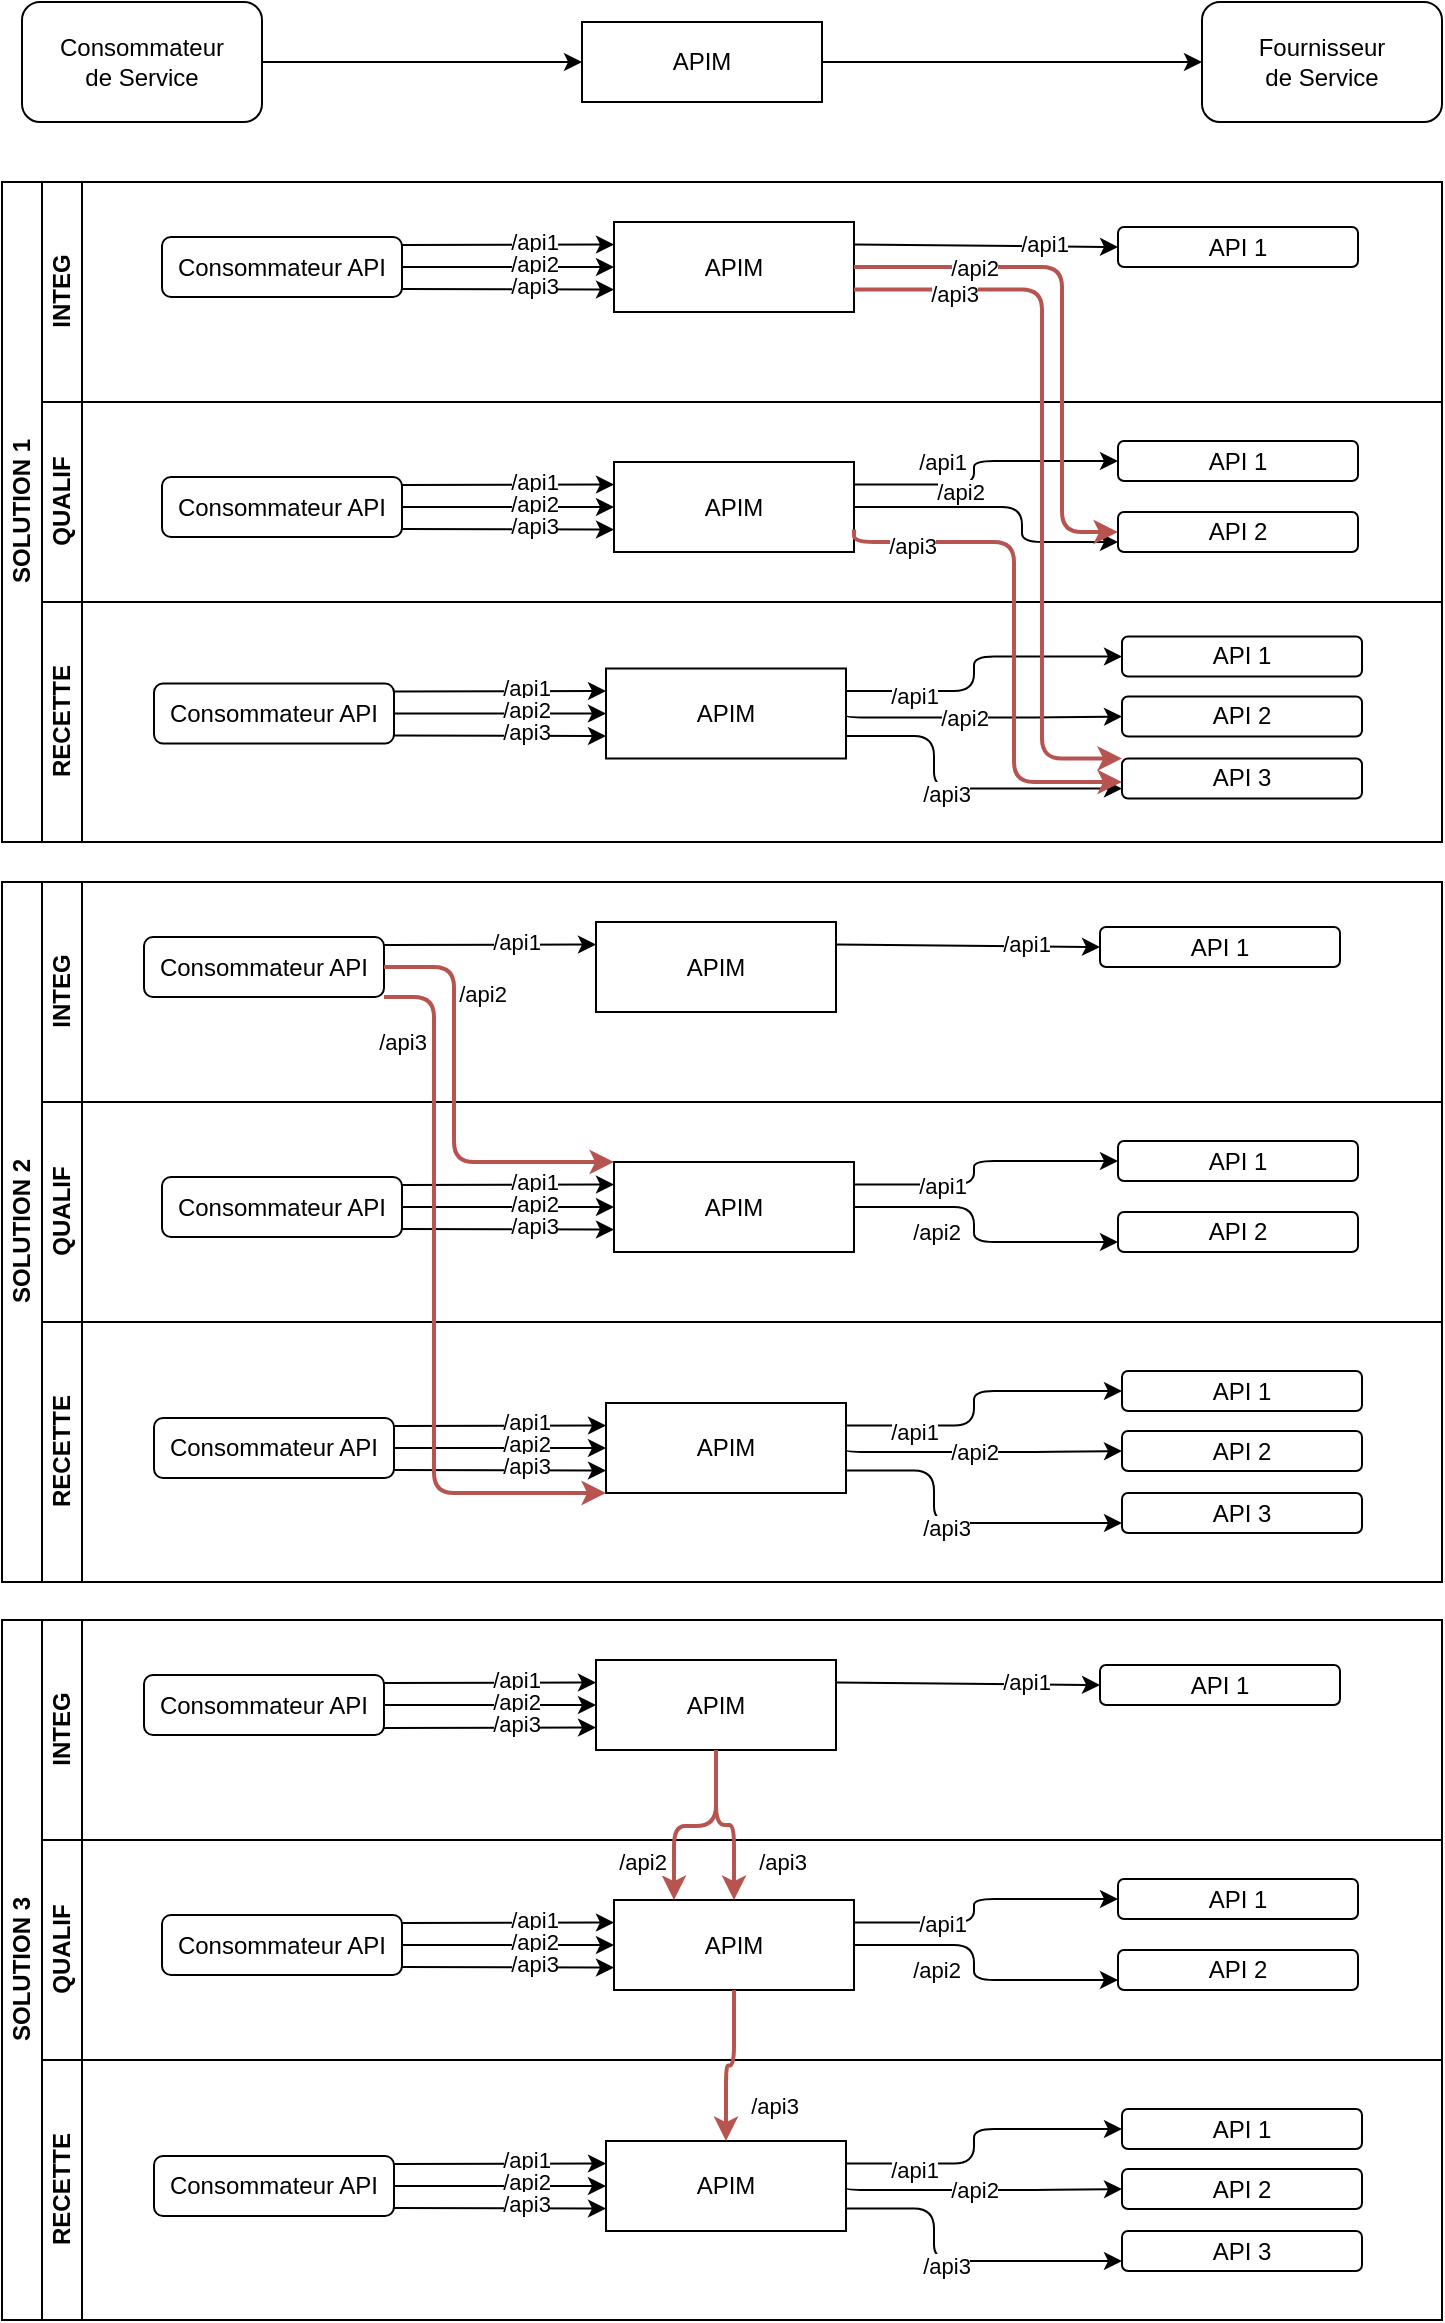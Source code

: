 <mxfile version="14.2.6" type="github">
  <diagram id="DB7DYyGe6dCBV-LKf9_g" name="Page-1">
    <mxGraphModel dx="1037" dy="534" grid="1" gridSize="10" guides="1" tooltips="1" connect="1" arrows="1" fold="1" page="1" pageScale="1" pageWidth="827" pageHeight="1169" math="0" shadow="0">
      <root>
        <mxCell id="0" />
        <mxCell id="1" parent="0" />
        <mxCell id="jmI8DxnPNjH-1lzKORgC-1" value="&lt;div&gt;Consommateur&lt;/div&gt;&lt;div&gt;de Service&lt;br&gt;&lt;/div&gt;" style="rounded=1;whiteSpace=wrap;html=1;" parent="1" vertex="1">
          <mxGeometry x="40" y="10" width="120" height="60" as="geometry" />
        </mxCell>
        <mxCell id="jmI8DxnPNjH-1lzKORgC-2" value="APIM" style="rounded=0;whiteSpace=wrap;html=1;" parent="1" vertex="1">
          <mxGeometry x="320" y="20" width="120" height="40" as="geometry" />
        </mxCell>
        <mxCell id="jmI8DxnPNjH-1lzKORgC-3" value="&lt;div&gt;Fournisseur&lt;/div&gt;&lt;div&gt;de Service&lt;br&gt;&lt;/div&gt;" style="rounded=1;whiteSpace=wrap;html=1;" parent="1" vertex="1">
          <mxGeometry x="630" y="10" width="120" height="60" as="geometry" />
        </mxCell>
        <mxCell id="jmI8DxnPNjH-1lzKORgC-4" value="" style="endArrow=classic;html=1;exitX=1;exitY=0.5;exitDx=0;exitDy=0;entryX=0;entryY=0.5;entryDx=0;entryDy=0;" parent="1" source="jmI8DxnPNjH-1lzKORgC-1" target="jmI8DxnPNjH-1lzKORgC-2" edge="1">
          <mxGeometry width="50" height="50" relative="1" as="geometry">
            <mxPoint x="200" y="90" as="sourcePoint" />
            <mxPoint x="250" y="40" as="targetPoint" />
          </mxGeometry>
        </mxCell>
        <mxCell id="jmI8DxnPNjH-1lzKORgC-5" value="" style="endArrow=classic;html=1;exitX=1;exitY=0.5;exitDx=0;exitDy=0;entryX=0;entryY=0.5;entryDx=0;entryDy=0;" parent="1" source="jmI8DxnPNjH-1lzKORgC-2" target="jmI8DxnPNjH-1lzKORgC-3" edge="1">
          <mxGeometry width="50" height="50" relative="1" as="geometry">
            <mxPoint x="450" y="90" as="sourcePoint" />
            <mxPoint x="610" y="90" as="targetPoint" />
          </mxGeometry>
        </mxCell>
        <mxCell id="Vw3KiEQnQfza69MFVmrH-13" value="" style="shape=image;html=1;verticalAlign=top;verticalLabelPosition=bottom;labelBackgroundColor=#ffffff;imageAspect=0;aspect=fixed;image=https://cdn3.iconfinder.com/data/icons/file-set-volume-1/512/Artboard_9-128.png" parent="1" vertex="1">
          <mxGeometry x="210" y="40" width="48" height="48" as="geometry" />
        </mxCell>
        <mxCell id="Vw3KiEQnQfza69MFVmrH-14" value="" style="shape=image;html=1;verticalAlign=top;verticalLabelPosition=bottom;labelBackgroundColor=#ffffff;imageAspect=0;aspect=fixed;image=https://cdn3.iconfinder.com/data/icons/file-set-volume-1/512/Artboard_9-128.png" parent="1" vertex="1">
          <mxGeometry x="520" y="40" width="48" height="48" as="geometry" />
        </mxCell>
        <mxCell id="fmMvQ1CZ4i4TI4SBkcEm-5" value="SOLUTION 1" style="swimlane;html=1;childLayout=stackLayout;resizeParent=1;resizeParentMax=0;horizontal=0;startSize=20;horizontalStack=0;" parent="1" vertex="1">
          <mxGeometry x="30" y="100" width="720" height="330" as="geometry" />
        </mxCell>
        <mxCell id="fmMvQ1CZ4i4TI4SBkcEm-6" value="INTEG" style="swimlane;html=1;startSize=20;horizontal=0;" parent="fmMvQ1CZ4i4TI4SBkcEm-5" vertex="1">
          <mxGeometry x="20" width="700" height="110" as="geometry" />
        </mxCell>
        <mxCell id="fmMvQ1CZ4i4TI4SBkcEm-7" value="&lt;div&gt;Consommateur API&lt;br&gt;&lt;/div&gt;" style="rounded=1;whiteSpace=wrap;html=1;" parent="fmMvQ1CZ4i4TI4SBkcEm-6" vertex="1">
          <mxGeometry x="60" y="27.5" width="120" height="30" as="geometry" />
        </mxCell>
        <mxCell id="fmMvQ1CZ4i4TI4SBkcEm-8" value="APIM" style="rounded=0;whiteSpace=wrap;html=1;" parent="fmMvQ1CZ4i4TI4SBkcEm-6" vertex="1">
          <mxGeometry x="286" y="20" width="120" height="45" as="geometry" />
        </mxCell>
        <mxCell id="fmMvQ1CZ4i4TI4SBkcEm-9" value="API 1" style="rounded=1;whiteSpace=wrap;html=1;" parent="fmMvQ1CZ4i4TI4SBkcEm-6" vertex="1">
          <mxGeometry x="538" y="22.5" width="120" height="20" as="geometry" />
        </mxCell>
        <mxCell id="fmMvQ1CZ4i4TI4SBkcEm-10" value="" style="endArrow=classic;html=1;entryX=0;entryY=0.25;entryDx=0;entryDy=0;" parent="fmMvQ1CZ4i4TI4SBkcEm-6" target="fmMvQ1CZ4i4TI4SBkcEm-8" edge="1">
          <mxGeometry width="50" height="50" relative="1" as="geometry">
            <mxPoint x="180" y="31.5" as="sourcePoint" />
            <mxPoint x="220" y="52.5" as="targetPoint" />
          </mxGeometry>
        </mxCell>
        <mxCell id="xK6oUCsUX61FPenwn8ox-5" value="/api1" style="edgeLabel;html=1;align=center;verticalAlign=middle;resizable=0;points=[];" parent="fmMvQ1CZ4i4TI4SBkcEm-10" vertex="1" connectable="0">
          <mxGeometry x="0.236" y="2" relative="1" as="geometry">
            <mxPoint as="offset" />
          </mxGeometry>
        </mxCell>
        <mxCell id="fmMvQ1CZ4i4TI4SBkcEm-11" value="" style="endArrow=classic;html=1;entryX=0;entryY=0.5;entryDx=0;entryDy=0;exitX=1;exitY=0.25;exitDx=0;exitDy=0;" parent="fmMvQ1CZ4i4TI4SBkcEm-6" source="fmMvQ1CZ4i4TI4SBkcEm-8" target="fmMvQ1CZ4i4TI4SBkcEm-9" edge="1">
          <mxGeometry width="50" height="50" relative="1" as="geometry">
            <mxPoint x="410" y="42.5" as="sourcePoint" />
            <mxPoint x="580" y="102.5" as="targetPoint" />
          </mxGeometry>
        </mxCell>
        <mxCell id="xK6oUCsUX61FPenwn8ox-6" value="/api1" style="edgeLabel;html=1;align=center;verticalAlign=middle;resizable=0;points=[];" parent="fmMvQ1CZ4i4TI4SBkcEm-11" vertex="1" connectable="0">
          <mxGeometry x="0.438" y="1" relative="1" as="geometry">
            <mxPoint as="offset" />
          </mxGeometry>
        </mxCell>
        <mxCell id="xK6oUCsUX61FPenwn8ox-8" value="" style="endArrow=classic;html=1;entryX=0;entryY=0.5;entryDx=0;entryDy=0;exitX=1;exitY=0.5;exitDx=0;exitDy=0;" parent="fmMvQ1CZ4i4TI4SBkcEm-6" source="fmMvQ1CZ4i4TI4SBkcEm-7" target="fmMvQ1CZ4i4TI4SBkcEm-8" edge="1">
          <mxGeometry width="50" height="50" relative="1" as="geometry">
            <mxPoint x="180" y="37.5" as="sourcePoint" />
            <mxPoint x="290" y="37.5" as="targetPoint" />
          </mxGeometry>
        </mxCell>
        <mxCell id="xK6oUCsUX61FPenwn8ox-9" value="/api2" style="edgeLabel;html=1;align=center;verticalAlign=middle;resizable=0;points=[];" parent="xK6oUCsUX61FPenwn8ox-8" vertex="1" connectable="0">
          <mxGeometry x="0.236" y="2" relative="1" as="geometry">
            <mxPoint as="offset" />
          </mxGeometry>
        </mxCell>
        <mxCell id="xK6oUCsUX61FPenwn8ox-10" value="" style="endArrow=classic;html=1;entryX=0;entryY=0.75;entryDx=0;entryDy=0;" parent="fmMvQ1CZ4i4TI4SBkcEm-6" target="fmMvQ1CZ4i4TI4SBkcEm-8" edge="1">
          <mxGeometry width="50" height="50" relative="1" as="geometry">
            <mxPoint x="180" y="53.5" as="sourcePoint" />
            <mxPoint x="286" y="72.5" as="targetPoint" />
          </mxGeometry>
        </mxCell>
        <mxCell id="xK6oUCsUX61FPenwn8ox-11" value="/api3" style="edgeLabel;html=1;align=center;verticalAlign=middle;resizable=0;points=[];" parent="xK6oUCsUX61FPenwn8ox-10" vertex="1" connectable="0">
          <mxGeometry x="0.236" y="2" relative="1" as="geometry">
            <mxPoint as="offset" />
          </mxGeometry>
        </mxCell>
        <mxCell id="fmMvQ1CZ4i4TI4SBkcEm-13" value="QUALIF" style="swimlane;html=1;startSize=20;horizontal=0;" parent="fmMvQ1CZ4i4TI4SBkcEm-5" vertex="1">
          <mxGeometry x="20" y="110" width="700" height="100" as="geometry" />
        </mxCell>
        <mxCell id="fmMvQ1CZ4i4TI4SBkcEm-15" value="API 1" style="rounded=1;whiteSpace=wrap;html=1;" parent="fmMvQ1CZ4i4TI4SBkcEm-13" vertex="1">
          <mxGeometry x="538" y="19.5" width="120" height="20" as="geometry" />
        </mxCell>
        <mxCell id="fmMvQ1CZ4i4TI4SBkcEm-16" value="" style="endArrow=classic;html=1;exitX=1;exitY=0.25;exitDx=0;exitDy=0;entryX=0;entryY=0.5;entryDx=0;entryDy=0;rounded=1;edgeStyle=orthogonalEdgeStyle;" parent="fmMvQ1CZ4i4TI4SBkcEm-13" source="xK6oUCsUX61FPenwn8ox-14" target="fmMvQ1CZ4i4TI4SBkcEm-15" edge="1">
          <mxGeometry width="50" height="50" relative="1" as="geometry">
            <mxPoint x="410" y="40" as="sourcePoint" />
            <mxPoint x="540" y="-280" as="targetPoint" />
            <Array as="points">
              <mxPoint x="466" y="41" />
              <mxPoint x="466" y="30" />
            </Array>
          </mxGeometry>
        </mxCell>
        <mxCell id="xK6oUCsUX61FPenwn8ox-29" value="/api1" style="edgeLabel;html=1;align=center;verticalAlign=middle;resizable=0;points=[];" parent="fmMvQ1CZ4i4TI4SBkcEm-16" vertex="1" connectable="0">
          <mxGeometry x="-0.388" relative="1" as="geometry">
            <mxPoint y="-11.78" as="offset" />
          </mxGeometry>
        </mxCell>
        <mxCell id="fmMvQ1CZ4i4TI4SBkcEm-17" value="API 2" style="rounded=1;whiteSpace=wrap;html=1;" parent="fmMvQ1CZ4i4TI4SBkcEm-13" vertex="1">
          <mxGeometry x="538" y="55" width="120" height="20" as="geometry" />
        </mxCell>
        <mxCell id="xK6oUCsUX61FPenwn8ox-2" value="" style="endArrow=classic;html=1;exitX=1;exitY=0.5;exitDx=0;exitDy=0;entryX=0;entryY=0.75;entryDx=0;entryDy=0;rounded=1;edgeStyle=orthogonalEdgeStyle;" parent="fmMvQ1CZ4i4TI4SBkcEm-13" source="xK6oUCsUX61FPenwn8ox-14" target="fmMvQ1CZ4i4TI4SBkcEm-17" edge="1">
          <mxGeometry width="50" height="50" relative="1" as="geometry">
            <mxPoint x="410" y="50" as="sourcePoint" />
            <mxPoint x="538" y="29.5" as="targetPoint" />
            <Array as="points">
              <mxPoint x="490" y="53" />
              <mxPoint x="490" y="70" />
            </Array>
          </mxGeometry>
        </mxCell>
        <mxCell id="xK6oUCsUX61FPenwn8ox-30" value="/api2" style="edgeLabel;html=1;align=center;verticalAlign=middle;resizable=0;points=[];" parent="xK6oUCsUX61FPenwn8ox-2" vertex="1" connectable="0">
          <mxGeometry x="0.331" y="-3" relative="1" as="geometry">
            <mxPoint x="-28.57" y="-23" as="offset" />
          </mxGeometry>
        </mxCell>
        <mxCell id="xK6oUCsUX61FPenwn8ox-13" value="&lt;div&gt;Consommateur API&lt;br&gt;&lt;/div&gt;" style="rounded=1;whiteSpace=wrap;html=1;" parent="fmMvQ1CZ4i4TI4SBkcEm-13" vertex="1">
          <mxGeometry x="60" y="37.5" width="120" height="30" as="geometry" />
        </mxCell>
        <mxCell id="xK6oUCsUX61FPenwn8ox-14" value="APIM" style="rounded=0;whiteSpace=wrap;html=1;" parent="fmMvQ1CZ4i4TI4SBkcEm-13" vertex="1">
          <mxGeometry x="286" y="30" width="120" height="45" as="geometry" />
        </mxCell>
        <mxCell id="xK6oUCsUX61FPenwn8ox-15" value="" style="endArrow=classic;html=1;entryX=0;entryY=0.25;entryDx=0;entryDy=0;" parent="fmMvQ1CZ4i4TI4SBkcEm-13" target="xK6oUCsUX61FPenwn8ox-14" edge="1">
          <mxGeometry width="50" height="50" relative="1" as="geometry">
            <mxPoint x="180" y="41.5" as="sourcePoint" />
            <mxPoint x="176" y="-157.5" as="targetPoint" />
          </mxGeometry>
        </mxCell>
        <mxCell id="xK6oUCsUX61FPenwn8ox-16" value="/api1" style="edgeLabel;html=1;align=center;verticalAlign=middle;resizable=0;points=[];" parent="xK6oUCsUX61FPenwn8ox-15" vertex="1" connectable="0">
          <mxGeometry x="0.236" y="2" relative="1" as="geometry">
            <mxPoint as="offset" />
          </mxGeometry>
        </mxCell>
        <mxCell id="xK6oUCsUX61FPenwn8ox-17" value="" style="endArrow=classic;html=1;entryX=0;entryY=0.5;entryDx=0;entryDy=0;exitX=1;exitY=0.5;exitDx=0;exitDy=0;" parent="fmMvQ1CZ4i4TI4SBkcEm-13" source="xK6oUCsUX61FPenwn8ox-13" target="xK6oUCsUX61FPenwn8ox-14" edge="1">
          <mxGeometry width="50" height="50" relative="1" as="geometry">
            <mxPoint x="136" y="-172.5" as="sourcePoint" />
            <mxPoint x="246" y="-172.5" as="targetPoint" />
          </mxGeometry>
        </mxCell>
        <mxCell id="xK6oUCsUX61FPenwn8ox-18" value="/api2" style="edgeLabel;html=1;align=center;verticalAlign=middle;resizable=0;points=[];" parent="xK6oUCsUX61FPenwn8ox-17" vertex="1" connectable="0">
          <mxGeometry x="0.236" y="2" relative="1" as="geometry">
            <mxPoint as="offset" />
          </mxGeometry>
        </mxCell>
        <mxCell id="xK6oUCsUX61FPenwn8ox-19" value="" style="endArrow=classic;html=1;entryX=0;entryY=0.75;entryDx=0;entryDy=0;" parent="fmMvQ1CZ4i4TI4SBkcEm-13" target="xK6oUCsUX61FPenwn8ox-14" edge="1">
          <mxGeometry width="50" height="50" relative="1" as="geometry">
            <mxPoint x="180" y="63.5" as="sourcePoint" />
            <mxPoint x="242" y="-137.5" as="targetPoint" />
          </mxGeometry>
        </mxCell>
        <mxCell id="xK6oUCsUX61FPenwn8ox-20" value="/api3" style="edgeLabel;html=1;align=center;verticalAlign=middle;resizable=0;points=[];" parent="xK6oUCsUX61FPenwn8ox-19" vertex="1" connectable="0">
          <mxGeometry x="0.236" y="2" relative="1" as="geometry">
            <mxPoint as="offset" />
          </mxGeometry>
        </mxCell>
        <mxCell id="fmMvQ1CZ4i4TI4SBkcEm-21" value="RECETTE" style="swimlane;html=1;startSize=20;horizontal=0;" parent="fmMvQ1CZ4i4TI4SBkcEm-5" vertex="1">
          <mxGeometry x="20" y="210" width="700" height="120" as="geometry" />
        </mxCell>
        <mxCell id="fmMvQ1CZ4i4TI4SBkcEm-22" value="API 1" style="rounded=1;whiteSpace=wrap;html=1;" parent="fmMvQ1CZ4i4TI4SBkcEm-21" vertex="1">
          <mxGeometry x="540" y="17.25" width="120" height="20" as="geometry" />
        </mxCell>
        <mxCell id="fmMvQ1CZ4i4TI4SBkcEm-23" value="API 2" style="rounded=1;whiteSpace=wrap;html=1;" parent="fmMvQ1CZ4i4TI4SBkcEm-21" vertex="1">
          <mxGeometry x="540" y="47.25" width="120" height="20" as="geometry" />
        </mxCell>
        <mxCell id="fmMvQ1CZ4i4TI4SBkcEm-24" value="API 3" style="rounded=1;whiteSpace=wrap;html=1;" parent="fmMvQ1CZ4i4TI4SBkcEm-21" vertex="1">
          <mxGeometry x="540" y="78.25" width="120" height="20" as="geometry" />
        </mxCell>
        <mxCell id="fmMvQ1CZ4i4TI4SBkcEm-27" value="" style="endArrow=classic;html=1;exitX=1;exitY=0.25;exitDx=0;exitDy=0;entryX=0;entryY=0.5;entryDx=0;entryDy=0;rounded=1;edgeStyle=orthogonalEdgeStyle;" parent="fmMvQ1CZ4i4TI4SBkcEm-21" source="xK6oUCsUX61FPenwn8ox-22" target="fmMvQ1CZ4i4TI4SBkcEm-22" edge="1">
          <mxGeometry width="50" height="50" relative="1" as="geometry">
            <mxPoint x="410" y="62.75" as="sourcePoint" />
            <mxPoint x="548" y="108.75" as="targetPoint" />
            <Array as="points">
              <mxPoint x="466" y="44.75" />
              <mxPoint x="466" y="27.75" />
            </Array>
          </mxGeometry>
        </mxCell>
        <mxCell id="xK6oUCsUX61FPenwn8ox-31" value="/api1" style="edgeLabel;html=1;align=center;verticalAlign=middle;resizable=0;points=[];" parent="fmMvQ1CZ4i4TI4SBkcEm-27" vertex="1" connectable="0">
          <mxGeometry x="-0.202" relative="1" as="geometry">
            <mxPoint x="-28" y="2.7" as="offset" />
          </mxGeometry>
        </mxCell>
        <mxCell id="fmMvQ1CZ4i4TI4SBkcEm-31" value="" style="endArrow=classic;html=1;exitX=1;exitY=0.5;exitDx=0;exitDy=0;entryX=0;entryY=0.5;entryDx=0;entryDy=0;rounded=1;edgeStyle=orthogonalEdgeStyle;" parent="fmMvQ1CZ4i4TI4SBkcEm-21" source="xK6oUCsUX61FPenwn8ox-22" target="fmMvQ1CZ4i4TI4SBkcEm-23" edge="1">
          <mxGeometry width="50" height="50" relative="1" as="geometry">
            <mxPoint x="410" y="68.25" as="sourcePoint" />
            <mxPoint x="540" y="27.25" as="targetPoint" />
            <Array as="points">
              <mxPoint x="402" y="57.75" />
              <mxPoint x="496" y="57.75" />
            </Array>
          </mxGeometry>
        </mxCell>
        <mxCell id="xK6oUCsUX61FPenwn8ox-32" value="/api2" style="edgeLabel;html=1;align=center;verticalAlign=middle;resizable=0;points=[];" parent="fmMvQ1CZ4i4TI4SBkcEm-31" vertex="1" connectable="0">
          <mxGeometry x="0.5" relative="1" as="geometry">
            <mxPoint x="-44.32" y="-0.38" as="offset" />
          </mxGeometry>
        </mxCell>
        <mxCell id="xK6oUCsUX61FPenwn8ox-3" value="" style="endArrow=classic;html=1;exitX=1;exitY=0.75;exitDx=0;exitDy=0;entryX=0;entryY=0.75;entryDx=0;entryDy=0;rounded=1;edgeStyle=orthogonalEdgeStyle;" parent="fmMvQ1CZ4i4TI4SBkcEm-21" source="xK6oUCsUX61FPenwn8ox-22" target="fmMvQ1CZ4i4TI4SBkcEm-24" edge="1">
          <mxGeometry width="50" height="50" relative="1" as="geometry">
            <mxPoint x="410" y="73.25" as="sourcePoint" />
            <mxPoint x="546" y="82.75" as="targetPoint" />
            <Array as="points">
              <mxPoint x="446" y="67" />
              <mxPoint x="446" y="93" />
            </Array>
          </mxGeometry>
        </mxCell>
        <mxCell id="xK6oUCsUX61FPenwn8ox-33" value="/api3" style="edgeLabel;html=1;align=center;verticalAlign=middle;resizable=0;points=[];" parent="xK6oUCsUX61FPenwn8ox-3" vertex="1" connectable="0">
          <mxGeometry x="-0.074" y="-2" relative="1" as="geometry">
            <mxPoint as="offset" />
          </mxGeometry>
        </mxCell>
        <mxCell id="xK6oUCsUX61FPenwn8ox-21" value="&lt;div&gt;Consommateur API&lt;br&gt;&lt;/div&gt;" style="rounded=1;whiteSpace=wrap;html=1;" parent="fmMvQ1CZ4i4TI4SBkcEm-21" vertex="1">
          <mxGeometry x="56" y="40.75" width="120" height="30" as="geometry" />
        </mxCell>
        <mxCell id="xK6oUCsUX61FPenwn8ox-22" value="APIM" style="rounded=0;whiteSpace=wrap;html=1;" parent="fmMvQ1CZ4i4TI4SBkcEm-21" vertex="1">
          <mxGeometry x="282" y="33.25" width="120" height="45" as="geometry" />
        </mxCell>
        <mxCell id="xK6oUCsUX61FPenwn8ox-23" value="" style="endArrow=classic;html=1;entryX=0;entryY=0.25;entryDx=0;entryDy=0;" parent="fmMvQ1CZ4i4TI4SBkcEm-21" target="xK6oUCsUX61FPenwn8ox-22" edge="1">
          <mxGeometry width="50" height="50" relative="1" as="geometry">
            <mxPoint x="176" y="44.75" as="sourcePoint" />
            <mxPoint x="172" y="-154.25" as="targetPoint" />
          </mxGeometry>
        </mxCell>
        <mxCell id="xK6oUCsUX61FPenwn8ox-24" value="/api1" style="edgeLabel;html=1;align=center;verticalAlign=middle;resizable=0;points=[];" parent="xK6oUCsUX61FPenwn8ox-23" vertex="1" connectable="0">
          <mxGeometry x="0.236" y="2" relative="1" as="geometry">
            <mxPoint as="offset" />
          </mxGeometry>
        </mxCell>
        <mxCell id="xK6oUCsUX61FPenwn8ox-25" value="" style="endArrow=classic;html=1;entryX=0;entryY=0.5;entryDx=0;entryDy=0;exitX=1;exitY=0.5;exitDx=0;exitDy=0;" parent="fmMvQ1CZ4i4TI4SBkcEm-21" source="xK6oUCsUX61FPenwn8ox-21" target="xK6oUCsUX61FPenwn8ox-22" edge="1">
          <mxGeometry width="50" height="50" relative="1" as="geometry">
            <mxPoint x="132" y="-169.25" as="sourcePoint" />
            <mxPoint x="242" y="-169.25" as="targetPoint" />
          </mxGeometry>
        </mxCell>
        <mxCell id="xK6oUCsUX61FPenwn8ox-26" value="/api2" style="edgeLabel;html=1;align=center;verticalAlign=middle;resizable=0;points=[];" parent="xK6oUCsUX61FPenwn8ox-25" vertex="1" connectable="0">
          <mxGeometry x="0.236" y="2" relative="1" as="geometry">
            <mxPoint as="offset" />
          </mxGeometry>
        </mxCell>
        <mxCell id="xK6oUCsUX61FPenwn8ox-27" value="" style="endArrow=classic;html=1;entryX=0;entryY=0.75;entryDx=0;entryDy=0;" parent="fmMvQ1CZ4i4TI4SBkcEm-21" target="xK6oUCsUX61FPenwn8ox-22" edge="1">
          <mxGeometry width="50" height="50" relative="1" as="geometry">
            <mxPoint x="176" y="66.75" as="sourcePoint" />
            <mxPoint x="238" y="-134.25" as="targetPoint" />
          </mxGeometry>
        </mxCell>
        <mxCell id="xK6oUCsUX61FPenwn8ox-28" value="/api3" style="edgeLabel;html=1;align=center;verticalAlign=middle;resizable=0;points=[];" parent="xK6oUCsUX61FPenwn8ox-27" vertex="1" connectable="0">
          <mxGeometry x="0.236" y="2" relative="1" as="geometry">
            <mxPoint as="offset" />
          </mxGeometry>
        </mxCell>
        <mxCell id="xK6oUCsUX61FPenwn8ox-4" value="" style="endArrow=classic;html=1;exitX=1;exitY=0.5;exitDx=0;exitDy=0;entryX=0;entryY=0.5;entryDx=0;entryDy=0;edgeStyle=orthogonalEdgeStyle;strokeWidth=2;fillColor=#f8cecc;strokeColor=#b85450;" parent="fmMvQ1CZ4i4TI4SBkcEm-5" source="fmMvQ1CZ4i4TI4SBkcEm-8" target="fmMvQ1CZ4i4TI4SBkcEm-17" edge="1">
          <mxGeometry width="50" height="50" relative="1" as="geometry">
            <mxPoint x="456" y="120" as="sourcePoint" />
            <mxPoint x="506" y="70" as="targetPoint" />
            <Array as="points">
              <mxPoint x="530" y="43" />
              <mxPoint x="530" y="175" />
            </Array>
          </mxGeometry>
        </mxCell>
        <mxCell id="xK6oUCsUX61FPenwn8ox-12" value="/api2" style="edgeLabel;html=1;align=center;verticalAlign=middle;resizable=0;points=[];" parent="xK6oUCsUX61FPenwn8ox-4" vertex="1" connectable="0">
          <mxGeometry x="-0.547" relative="1" as="geometry">
            <mxPoint as="offset" />
          </mxGeometry>
        </mxCell>
        <mxCell id="xK6oUCsUX61FPenwn8ox-34" value="" style="endArrow=classic;html=1;exitX=1;exitY=0.75;exitDx=0;exitDy=0;entryX=0;entryY=0;entryDx=0;entryDy=0;edgeStyle=orthogonalEdgeStyle;fillColor=#f8cecc;strokeColor=#b85450;strokeWidth=2;" parent="fmMvQ1CZ4i4TI4SBkcEm-5" source="fmMvQ1CZ4i4TI4SBkcEm-8" target="fmMvQ1CZ4i4TI4SBkcEm-24" edge="1">
          <mxGeometry width="50" height="50" relative="1" as="geometry">
            <mxPoint x="436" y="460" as="sourcePoint" />
            <mxPoint x="486" y="410" as="targetPoint" />
            <Array as="points">
              <mxPoint x="520" y="54" />
              <mxPoint x="520" y="288" />
            </Array>
          </mxGeometry>
        </mxCell>
        <mxCell id="xK6oUCsUX61FPenwn8ox-35" value="/api3" style="edgeLabel;html=1;align=center;verticalAlign=middle;resizable=0;points=[];" parent="xK6oUCsUX61FPenwn8ox-34" vertex="1" connectable="0">
          <mxGeometry x="-0.73" y="-2" relative="1" as="geometry">
            <mxPoint as="offset" />
          </mxGeometry>
        </mxCell>
        <mxCell id="xK6oUCsUX61FPenwn8ox-86" value="SOLUTION 2" style="swimlane;html=1;childLayout=stackLayout;resizeParent=1;resizeParentMax=0;horizontal=0;startSize=20;horizontalStack=0;" parent="1" vertex="1">
          <mxGeometry x="30" y="450" width="720" height="350" as="geometry" />
        </mxCell>
        <mxCell id="xK6oUCsUX61FPenwn8ox-87" value="INTEG" style="swimlane;html=1;startSize=20;horizontal=0;" parent="xK6oUCsUX61FPenwn8ox-86" vertex="1">
          <mxGeometry x="20" width="700" height="110" as="geometry" />
        </mxCell>
        <mxCell id="xK6oUCsUX61FPenwn8ox-88" value="&lt;div&gt;Consommateur API&lt;br&gt;&lt;/div&gt;" style="rounded=1;whiteSpace=wrap;html=1;" parent="xK6oUCsUX61FPenwn8ox-87" vertex="1">
          <mxGeometry x="51" y="27.5" width="120" height="30" as="geometry" />
        </mxCell>
        <mxCell id="xK6oUCsUX61FPenwn8ox-89" value="APIM" style="rounded=0;whiteSpace=wrap;html=1;" parent="xK6oUCsUX61FPenwn8ox-87" vertex="1">
          <mxGeometry x="277" y="20" width="120" height="45" as="geometry" />
        </mxCell>
        <mxCell id="xK6oUCsUX61FPenwn8ox-90" value="API 1" style="rounded=1;whiteSpace=wrap;html=1;" parent="xK6oUCsUX61FPenwn8ox-87" vertex="1">
          <mxGeometry x="529" y="22.5" width="120" height="20" as="geometry" />
        </mxCell>
        <mxCell id="xK6oUCsUX61FPenwn8ox-91" value="" style="endArrow=classic;html=1;entryX=0;entryY=0.25;entryDx=0;entryDy=0;" parent="xK6oUCsUX61FPenwn8ox-87" target="xK6oUCsUX61FPenwn8ox-89" edge="1">
          <mxGeometry width="50" height="50" relative="1" as="geometry">
            <mxPoint x="171" y="31.5" as="sourcePoint" />
            <mxPoint x="211" y="52.5" as="targetPoint" />
          </mxGeometry>
        </mxCell>
        <mxCell id="xK6oUCsUX61FPenwn8ox-92" value="/api1" style="edgeLabel;html=1;align=center;verticalAlign=middle;resizable=0;points=[];" parent="xK6oUCsUX61FPenwn8ox-91" vertex="1" connectable="0">
          <mxGeometry x="0.236" y="2" relative="1" as="geometry">
            <mxPoint as="offset" />
          </mxGeometry>
        </mxCell>
        <mxCell id="xK6oUCsUX61FPenwn8ox-93" value="" style="endArrow=classic;html=1;entryX=0;entryY=0.5;entryDx=0;entryDy=0;exitX=1;exitY=0.25;exitDx=0;exitDy=0;" parent="xK6oUCsUX61FPenwn8ox-87" source="xK6oUCsUX61FPenwn8ox-89" target="xK6oUCsUX61FPenwn8ox-90" edge="1">
          <mxGeometry width="50" height="50" relative="1" as="geometry">
            <mxPoint x="401" y="42.5" as="sourcePoint" />
            <mxPoint x="571" y="102.5" as="targetPoint" />
          </mxGeometry>
        </mxCell>
        <mxCell id="xK6oUCsUX61FPenwn8ox-94" value="/api1" style="edgeLabel;html=1;align=center;verticalAlign=middle;resizable=0;points=[];" parent="xK6oUCsUX61FPenwn8ox-93" vertex="1" connectable="0">
          <mxGeometry x="0.438" y="1" relative="1" as="geometry">
            <mxPoint as="offset" />
          </mxGeometry>
        </mxCell>
        <mxCell id="xK6oUCsUX61FPenwn8ox-99" value="QUALIF" style="swimlane;html=1;startSize=20;horizontal=0;" parent="xK6oUCsUX61FPenwn8ox-86" vertex="1">
          <mxGeometry x="20" y="110" width="700" height="110" as="geometry" />
        </mxCell>
        <mxCell id="xK6oUCsUX61FPenwn8ox-100" value="API 1" style="rounded=1;whiteSpace=wrap;html=1;" parent="xK6oUCsUX61FPenwn8ox-99" vertex="1">
          <mxGeometry x="538" y="19.5" width="120" height="20" as="geometry" />
        </mxCell>
        <mxCell id="xK6oUCsUX61FPenwn8ox-101" value="" style="endArrow=classic;html=1;exitX=1;exitY=0.25;exitDx=0;exitDy=0;entryX=0;entryY=0.5;entryDx=0;entryDy=0;rounded=1;edgeStyle=orthogonalEdgeStyle;" parent="xK6oUCsUX61FPenwn8ox-99" source="xK6oUCsUX61FPenwn8ox-107" target="xK6oUCsUX61FPenwn8ox-100" edge="1">
          <mxGeometry width="50" height="50" relative="1" as="geometry">
            <mxPoint x="410" y="40" as="sourcePoint" />
            <mxPoint x="540" y="-280" as="targetPoint" />
            <Array as="points">
              <mxPoint x="466" y="41" />
              <mxPoint x="466" y="30" />
            </Array>
          </mxGeometry>
        </mxCell>
        <mxCell id="xK6oUCsUX61FPenwn8ox-102" value="/api1" style="edgeLabel;html=1;align=center;verticalAlign=middle;resizable=0;points=[];" parent="xK6oUCsUX61FPenwn8ox-101" vertex="1" connectable="0">
          <mxGeometry x="-0.388" relative="1" as="geometry">
            <mxPoint as="offset" />
          </mxGeometry>
        </mxCell>
        <mxCell id="xK6oUCsUX61FPenwn8ox-103" value="API 2" style="rounded=1;whiteSpace=wrap;html=1;" parent="xK6oUCsUX61FPenwn8ox-99" vertex="1">
          <mxGeometry x="538" y="55" width="120" height="20" as="geometry" />
        </mxCell>
        <mxCell id="xK6oUCsUX61FPenwn8ox-104" value="" style="endArrow=classic;html=1;exitX=1;exitY=0.5;exitDx=0;exitDy=0;entryX=0;entryY=0.75;entryDx=0;entryDy=0;rounded=1;edgeStyle=orthogonalEdgeStyle;" parent="xK6oUCsUX61FPenwn8ox-99" source="xK6oUCsUX61FPenwn8ox-107" target="xK6oUCsUX61FPenwn8ox-103" edge="1">
          <mxGeometry width="50" height="50" relative="1" as="geometry">
            <mxPoint x="410" y="50" as="sourcePoint" />
            <mxPoint x="538" y="29.5" as="targetPoint" />
            <Array as="points">
              <mxPoint x="466" y="53" />
              <mxPoint x="466" y="70" />
            </Array>
          </mxGeometry>
        </mxCell>
        <mxCell id="xK6oUCsUX61FPenwn8ox-105" value="/api2" style="edgeLabel;html=1;align=center;verticalAlign=middle;resizable=0;points=[];" parent="xK6oUCsUX61FPenwn8ox-104" vertex="1" connectable="0">
          <mxGeometry x="0.331" y="-3" relative="1" as="geometry">
            <mxPoint x="-41.5" y="-8" as="offset" />
          </mxGeometry>
        </mxCell>
        <mxCell id="xK6oUCsUX61FPenwn8ox-106" value="&lt;div&gt;Consommateur API&lt;br&gt;&lt;/div&gt;" style="rounded=1;whiteSpace=wrap;html=1;" parent="xK6oUCsUX61FPenwn8ox-99" vertex="1">
          <mxGeometry x="60" y="37.5" width="120" height="30" as="geometry" />
        </mxCell>
        <mxCell id="xK6oUCsUX61FPenwn8ox-107" value="APIM" style="rounded=0;whiteSpace=wrap;html=1;" parent="xK6oUCsUX61FPenwn8ox-99" vertex="1">
          <mxGeometry x="286" y="30" width="120" height="45" as="geometry" />
        </mxCell>
        <mxCell id="xK6oUCsUX61FPenwn8ox-108" value="" style="endArrow=classic;html=1;entryX=0;entryY=0.25;entryDx=0;entryDy=0;" parent="xK6oUCsUX61FPenwn8ox-99" target="xK6oUCsUX61FPenwn8ox-107" edge="1">
          <mxGeometry width="50" height="50" relative="1" as="geometry">
            <mxPoint x="180" y="41.5" as="sourcePoint" />
            <mxPoint x="176" y="-157.5" as="targetPoint" />
          </mxGeometry>
        </mxCell>
        <mxCell id="xK6oUCsUX61FPenwn8ox-109" value="/api1" style="edgeLabel;html=1;align=center;verticalAlign=middle;resizable=0;points=[];" parent="xK6oUCsUX61FPenwn8ox-108" vertex="1" connectable="0">
          <mxGeometry x="0.236" y="2" relative="1" as="geometry">
            <mxPoint as="offset" />
          </mxGeometry>
        </mxCell>
        <mxCell id="xK6oUCsUX61FPenwn8ox-110" value="" style="endArrow=classic;html=1;entryX=0;entryY=0.5;entryDx=0;entryDy=0;exitX=1;exitY=0.5;exitDx=0;exitDy=0;" parent="xK6oUCsUX61FPenwn8ox-99" source="xK6oUCsUX61FPenwn8ox-106" target="xK6oUCsUX61FPenwn8ox-107" edge="1">
          <mxGeometry width="50" height="50" relative="1" as="geometry">
            <mxPoint x="136" y="-172.5" as="sourcePoint" />
            <mxPoint x="246" y="-172.5" as="targetPoint" />
          </mxGeometry>
        </mxCell>
        <mxCell id="xK6oUCsUX61FPenwn8ox-111" value="/api2" style="edgeLabel;html=1;align=center;verticalAlign=middle;resizable=0;points=[];" parent="xK6oUCsUX61FPenwn8ox-110" vertex="1" connectable="0">
          <mxGeometry x="0.236" y="2" relative="1" as="geometry">
            <mxPoint as="offset" />
          </mxGeometry>
        </mxCell>
        <mxCell id="xK6oUCsUX61FPenwn8ox-112" value="" style="endArrow=classic;html=1;entryX=0;entryY=0.75;entryDx=0;entryDy=0;" parent="xK6oUCsUX61FPenwn8ox-99" target="xK6oUCsUX61FPenwn8ox-107" edge="1">
          <mxGeometry width="50" height="50" relative="1" as="geometry">
            <mxPoint x="180" y="63.5" as="sourcePoint" />
            <mxPoint x="242" y="-137.5" as="targetPoint" />
          </mxGeometry>
        </mxCell>
        <mxCell id="xK6oUCsUX61FPenwn8ox-113" value="/api3" style="edgeLabel;html=1;align=center;verticalAlign=middle;resizable=0;points=[];" parent="xK6oUCsUX61FPenwn8ox-112" vertex="1" connectable="0">
          <mxGeometry x="0.236" y="2" relative="1" as="geometry">
            <mxPoint as="offset" />
          </mxGeometry>
        </mxCell>
        <mxCell id="xK6oUCsUX61FPenwn8ox-114" value="RECETTE" style="swimlane;html=1;startSize=20;horizontal=0;" parent="xK6oUCsUX61FPenwn8ox-86" vertex="1">
          <mxGeometry x="20" y="220" width="700" height="130" as="geometry" />
        </mxCell>
        <mxCell id="xK6oUCsUX61FPenwn8ox-115" value="API 1" style="rounded=1;whiteSpace=wrap;html=1;" parent="xK6oUCsUX61FPenwn8ox-114" vertex="1">
          <mxGeometry x="540" y="24.5" width="120" height="20" as="geometry" />
        </mxCell>
        <mxCell id="xK6oUCsUX61FPenwn8ox-116" value="API 2" style="rounded=1;whiteSpace=wrap;html=1;" parent="xK6oUCsUX61FPenwn8ox-114" vertex="1">
          <mxGeometry x="540" y="54.5" width="120" height="20" as="geometry" />
        </mxCell>
        <mxCell id="xK6oUCsUX61FPenwn8ox-117" value="API 3" style="rounded=1;whiteSpace=wrap;html=1;" parent="xK6oUCsUX61FPenwn8ox-114" vertex="1">
          <mxGeometry x="540" y="85.5" width="120" height="20" as="geometry" />
        </mxCell>
        <mxCell id="xK6oUCsUX61FPenwn8ox-118" value="" style="endArrow=classic;html=1;exitX=1;exitY=0.25;exitDx=0;exitDy=0;entryX=0;entryY=0.5;entryDx=0;entryDy=0;rounded=1;edgeStyle=orthogonalEdgeStyle;" parent="xK6oUCsUX61FPenwn8ox-114" source="xK6oUCsUX61FPenwn8ox-125" target="xK6oUCsUX61FPenwn8ox-115" edge="1">
          <mxGeometry width="50" height="50" relative="1" as="geometry">
            <mxPoint x="410" y="70" as="sourcePoint" />
            <mxPoint x="548" y="116" as="targetPoint" />
            <Array as="points">
              <mxPoint x="466" y="52" />
              <mxPoint x="466" y="35" />
            </Array>
          </mxGeometry>
        </mxCell>
        <mxCell id="xK6oUCsUX61FPenwn8ox-119" value="/api1" style="edgeLabel;html=1;align=center;verticalAlign=middle;resizable=0;points=[];" parent="xK6oUCsUX61FPenwn8ox-118" vertex="1" connectable="0">
          <mxGeometry x="-0.202" relative="1" as="geometry">
            <mxPoint x="-28" y="2.7" as="offset" />
          </mxGeometry>
        </mxCell>
        <mxCell id="xK6oUCsUX61FPenwn8ox-120" value="" style="endArrow=classic;html=1;exitX=1;exitY=0.5;exitDx=0;exitDy=0;entryX=0;entryY=0.5;entryDx=0;entryDy=0;rounded=1;edgeStyle=orthogonalEdgeStyle;" parent="xK6oUCsUX61FPenwn8ox-114" source="xK6oUCsUX61FPenwn8ox-125" target="xK6oUCsUX61FPenwn8ox-116" edge="1">
          <mxGeometry width="50" height="50" relative="1" as="geometry">
            <mxPoint x="410" y="75.5" as="sourcePoint" />
            <mxPoint x="540" y="34.5" as="targetPoint" />
            <Array as="points">
              <mxPoint x="402" y="65" />
              <mxPoint x="496" y="65" />
            </Array>
          </mxGeometry>
        </mxCell>
        <mxCell id="xK6oUCsUX61FPenwn8ox-121" value="/api2" style="edgeLabel;html=1;align=center;verticalAlign=middle;resizable=0;points=[];" parent="xK6oUCsUX61FPenwn8ox-120" vertex="1" connectable="0">
          <mxGeometry x="0.5" relative="1" as="geometry">
            <mxPoint x="-39" y="0.1" as="offset" />
          </mxGeometry>
        </mxCell>
        <mxCell id="xK6oUCsUX61FPenwn8ox-122" value="" style="endArrow=classic;html=1;exitX=1;exitY=0.75;exitDx=0;exitDy=0;entryX=0;entryY=0.75;entryDx=0;entryDy=0;rounded=1;edgeStyle=orthogonalEdgeStyle;" parent="xK6oUCsUX61FPenwn8ox-114" source="xK6oUCsUX61FPenwn8ox-125" target="xK6oUCsUX61FPenwn8ox-117" edge="1">
          <mxGeometry width="50" height="50" relative="1" as="geometry">
            <mxPoint x="410" y="80.5" as="sourcePoint" />
            <mxPoint x="546" y="90" as="targetPoint" />
            <Array as="points">
              <mxPoint x="446" y="74" />
              <mxPoint x="446" y="101" />
            </Array>
          </mxGeometry>
        </mxCell>
        <mxCell id="xK6oUCsUX61FPenwn8ox-123" value="/api3" style="edgeLabel;html=1;align=center;verticalAlign=middle;resizable=0;points=[];" parent="xK6oUCsUX61FPenwn8ox-122" vertex="1" connectable="0">
          <mxGeometry x="-0.074" y="-2" relative="1" as="geometry">
            <mxPoint as="offset" />
          </mxGeometry>
        </mxCell>
        <mxCell id="xK6oUCsUX61FPenwn8ox-124" value="&lt;div&gt;Consommateur API&lt;br&gt;&lt;/div&gt;" style="rounded=1;whiteSpace=wrap;html=1;" parent="xK6oUCsUX61FPenwn8ox-114" vertex="1">
          <mxGeometry x="56" y="48" width="120" height="30" as="geometry" />
        </mxCell>
        <mxCell id="xK6oUCsUX61FPenwn8ox-125" value="APIM" style="rounded=0;whiteSpace=wrap;html=1;" parent="xK6oUCsUX61FPenwn8ox-114" vertex="1">
          <mxGeometry x="282" y="40.5" width="120" height="45" as="geometry" />
        </mxCell>
        <mxCell id="xK6oUCsUX61FPenwn8ox-126" value="" style="endArrow=classic;html=1;entryX=0;entryY=0.25;entryDx=0;entryDy=0;" parent="xK6oUCsUX61FPenwn8ox-114" target="xK6oUCsUX61FPenwn8ox-125" edge="1">
          <mxGeometry width="50" height="50" relative="1" as="geometry">
            <mxPoint x="176" y="52" as="sourcePoint" />
            <mxPoint x="172" y="-147" as="targetPoint" />
          </mxGeometry>
        </mxCell>
        <mxCell id="xK6oUCsUX61FPenwn8ox-127" value="/api1" style="edgeLabel;html=1;align=center;verticalAlign=middle;resizable=0;points=[];" parent="xK6oUCsUX61FPenwn8ox-126" vertex="1" connectable="0">
          <mxGeometry x="0.236" y="2" relative="1" as="geometry">
            <mxPoint as="offset" />
          </mxGeometry>
        </mxCell>
        <mxCell id="xK6oUCsUX61FPenwn8ox-128" value="" style="endArrow=classic;html=1;entryX=0;entryY=0.5;entryDx=0;entryDy=0;exitX=1;exitY=0.5;exitDx=0;exitDy=0;" parent="xK6oUCsUX61FPenwn8ox-114" source="xK6oUCsUX61FPenwn8ox-124" target="xK6oUCsUX61FPenwn8ox-125" edge="1">
          <mxGeometry width="50" height="50" relative="1" as="geometry">
            <mxPoint x="132" y="-162" as="sourcePoint" />
            <mxPoint x="242" y="-162" as="targetPoint" />
          </mxGeometry>
        </mxCell>
        <mxCell id="xK6oUCsUX61FPenwn8ox-129" value="/api2" style="edgeLabel;html=1;align=center;verticalAlign=middle;resizable=0;points=[];" parent="xK6oUCsUX61FPenwn8ox-128" vertex="1" connectable="0">
          <mxGeometry x="0.236" y="2" relative="1" as="geometry">
            <mxPoint as="offset" />
          </mxGeometry>
        </mxCell>
        <mxCell id="xK6oUCsUX61FPenwn8ox-130" value="" style="endArrow=classic;html=1;entryX=0;entryY=0.75;entryDx=0;entryDy=0;" parent="xK6oUCsUX61FPenwn8ox-114" target="xK6oUCsUX61FPenwn8ox-125" edge="1">
          <mxGeometry width="50" height="50" relative="1" as="geometry">
            <mxPoint x="176" y="74" as="sourcePoint" />
            <mxPoint x="238" y="-127" as="targetPoint" />
          </mxGeometry>
        </mxCell>
        <mxCell id="xK6oUCsUX61FPenwn8ox-131" value="/api3" style="edgeLabel;html=1;align=center;verticalAlign=middle;resizable=0;points=[];" parent="xK6oUCsUX61FPenwn8ox-130" vertex="1" connectable="0">
          <mxGeometry x="0.236" y="2" relative="1" as="geometry">
            <mxPoint as="offset" />
          </mxGeometry>
        </mxCell>
        <mxCell id="xK6oUCsUX61FPenwn8ox-95" value="" style="endArrow=classic;html=1;entryX=0;entryY=0;entryDx=0;entryDy=0;exitX=1;exitY=0.5;exitDx=0;exitDy=0;edgeStyle=orthogonalEdgeStyle;strokeWidth=2;fillColor=#f8cecc;strokeColor=#b85450;" parent="xK6oUCsUX61FPenwn8ox-86" source="xK6oUCsUX61FPenwn8ox-88" target="xK6oUCsUX61FPenwn8ox-107" edge="1">
          <mxGeometry width="50" height="50" relative="1" as="geometry">
            <mxPoint x="200" y="55" as="sourcePoint" />
            <mxPoint x="310" y="55" as="targetPoint" />
            <Array as="points">
              <mxPoint x="226" y="43" />
              <mxPoint x="226" y="140" />
            </Array>
          </mxGeometry>
        </mxCell>
        <mxCell id="xK6oUCsUX61FPenwn8ox-96" value="/api2" style="edgeLabel;html=1;align=center;verticalAlign=middle;resizable=0;points=[];" parent="xK6oUCsUX61FPenwn8ox-95" vertex="1" connectable="0">
          <mxGeometry x="0.236" y="2" relative="1" as="geometry">
            <mxPoint x="12" y="-83.5" as="offset" />
          </mxGeometry>
        </mxCell>
        <mxCell id="xK6oUCsUX61FPenwn8ox-97" value="" style="endArrow=classic;html=1;entryX=0;entryY=1;entryDx=0;entryDy=0;edgeStyle=orthogonalEdgeStyle;fillColor=#f8cecc;strokeColor=#b85450;strokeWidth=2;exitX=1;exitY=1;exitDx=0;exitDy=0;" parent="xK6oUCsUX61FPenwn8ox-86" source="xK6oUCsUX61FPenwn8ox-88" target="xK6oUCsUX61FPenwn8ox-125" edge="1">
          <mxGeometry width="50" height="50" relative="1" as="geometry">
            <mxPoint x="200" y="71" as="sourcePoint" />
            <mxPoint x="306" y="90" as="targetPoint" />
            <Array as="points">
              <mxPoint x="216" y="58" />
              <mxPoint x="216" y="306" />
            </Array>
          </mxGeometry>
        </mxCell>
        <mxCell id="xK6oUCsUX61FPenwn8ox-98" value="/api3" style="edgeLabel;html=1;align=center;verticalAlign=middle;resizable=0;points=[];" parent="xK6oUCsUX61FPenwn8ox-97" vertex="1" connectable="0">
          <mxGeometry x="0.236" y="2" relative="1" as="geometry">
            <mxPoint x="-18" y="-174.5" as="offset" />
          </mxGeometry>
        </mxCell>
        <mxCell id="xK6oUCsUX61FPenwn8ox-153" value="SOLUTION 3" style="swimlane;html=1;childLayout=stackLayout;resizeParent=1;resizeParentMax=0;horizontal=0;startSize=20;horizontalStack=0;" parent="1" vertex="1">
          <mxGeometry x="30" y="819" width="720" height="350" as="geometry" />
        </mxCell>
        <mxCell id="xK6oUCsUX61FPenwn8ox-154" value="INTEG" style="swimlane;html=1;startSize=20;horizontal=0;" parent="xK6oUCsUX61FPenwn8ox-153" vertex="1">
          <mxGeometry x="20" width="700" height="110" as="geometry" />
        </mxCell>
        <mxCell id="xK6oUCsUX61FPenwn8ox-155" value="&lt;div&gt;Consommateur API&lt;br&gt;&lt;/div&gt;" style="rounded=1;whiteSpace=wrap;html=1;" parent="xK6oUCsUX61FPenwn8ox-154" vertex="1">
          <mxGeometry x="51" y="27.5" width="120" height="30" as="geometry" />
        </mxCell>
        <mxCell id="xK6oUCsUX61FPenwn8ox-156" value="APIM" style="rounded=0;whiteSpace=wrap;html=1;" parent="xK6oUCsUX61FPenwn8ox-154" vertex="1">
          <mxGeometry x="277" y="20" width="120" height="45" as="geometry" />
        </mxCell>
        <mxCell id="xK6oUCsUX61FPenwn8ox-157" value="API 1" style="rounded=1;whiteSpace=wrap;html=1;" parent="xK6oUCsUX61FPenwn8ox-154" vertex="1">
          <mxGeometry x="529" y="22.5" width="120" height="20" as="geometry" />
        </mxCell>
        <mxCell id="xK6oUCsUX61FPenwn8ox-158" value="" style="endArrow=classic;html=1;entryX=0;entryY=0.25;entryDx=0;entryDy=0;" parent="xK6oUCsUX61FPenwn8ox-154" target="xK6oUCsUX61FPenwn8ox-156" edge="1">
          <mxGeometry width="50" height="50" relative="1" as="geometry">
            <mxPoint x="171" y="31.5" as="sourcePoint" />
            <mxPoint x="211" y="52.5" as="targetPoint" />
          </mxGeometry>
        </mxCell>
        <mxCell id="xK6oUCsUX61FPenwn8ox-159" value="/api1" style="edgeLabel;html=1;align=center;verticalAlign=middle;resizable=0;points=[];" parent="xK6oUCsUX61FPenwn8ox-158" vertex="1" connectable="0">
          <mxGeometry x="0.236" y="2" relative="1" as="geometry">
            <mxPoint as="offset" />
          </mxGeometry>
        </mxCell>
        <mxCell id="xK6oUCsUX61FPenwn8ox-160" value="" style="endArrow=classic;html=1;entryX=0;entryY=0.5;entryDx=0;entryDy=0;exitX=1;exitY=0.25;exitDx=0;exitDy=0;" parent="xK6oUCsUX61FPenwn8ox-154" source="xK6oUCsUX61FPenwn8ox-156" target="xK6oUCsUX61FPenwn8ox-157" edge="1">
          <mxGeometry width="50" height="50" relative="1" as="geometry">
            <mxPoint x="401" y="42.5" as="sourcePoint" />
            <mxPoint x="571" y="102.5" as="targetPoint" />
          </mxGeometry>
        </mxCell>
        <mxCell id="xK6oUCsUX61FPenwn8ox-161" value="/api1" style="edgeLabel;html=1;align=center;verticalAlign=middle;resizable=0;points=[];" parent="xK6oUCsUX61FPenwn8ox-160" vertex="1" connectable="0">
          <mxGeometry x="0.438" y="1" relative="1" as="geometry">
            <mxPoint as="offset" />
          </mxGeometry>
        </mxCell>
        <mxCell id="xK6oUCsUX61FPenwn8ox-199" value="" style="endArrow=classic;html=1;exitX=1;exitY=0.5;exitDx=0;exitDy=0;entryX=0;entryY=0.5;entryDx=0;entryDy=0;" parent="xK6oUCsUX61FPenwn8ox-154" source="xK6oUCsUX61FPenwn8ox-155" target="xK6oUCsUX61FPenwn8ox-156" edge="1">
          <mxGeometry width="50" height="50" relative="1" as="geometry">
            <mxPoint x="180" y="42.5" as="sourcePoint" />
            <mxPoint x="270" y="43" as="targetPoint" />
          </mxGeometry>
        </mxCell>
        <mxCell id="xK6oUCsUX61FPenwn8ox-200" value="/api2" style="edgeLabel;html=1;align=center;verticalAlign=middle;resizable=0;points=[];" parent="xK6oUCsUX61FPenwn8ox-199" vertex="1" connectable="0">
          <mxGeometry x="0.236" y="2" relative="1" as="geometry">
            <mxPoint as="offset" />
          </mxGeometry>
        </mxCell>
        <mxCell id="xK6oUCsUX61FPenwn8ox-201" value="" style="endArrow=classic;html=1;entryX=0;entryY=0.75;entryDx=0;entryDy=0;" parent="xK6oUCsUX61FPenwn8ox-154" target="xK6oUCsUX61FPenwn8ox-156" edge="1">
          <mxGeometry width="50" height="50" relative="1" as="geometry">
            <mxPoint x="171" y="54" as="sourcePoint" />
            <mxPoint x="296" y="65.25" as="targetPoint" />
          </mxGeometry>
        </mxCell>
        <mxCell id="xK6oUCsUX61FPenwn8ox-202" value="/api3" style="edgeLabel;html=1;align=center;verticalAlign=middle;resizable=0;points=[];" parent="xK6oUCsUX61FPenwn8ox-201" vertex="1" connectable="0">
          <mxGeometry x="0.236" y="2" relative="1" as="geometry">
            <mxPoint as="offset" />
          </mxGeometry>
        </mxCell>
        <mxCell id="xK6oUCsUX61FPenwn8ox-162" value="QUALIF" style="swimlane;html=1;startSize=20;horizontal=0;" parent="xK6oUCsUX61FPenwn8ox-153" vertex="1">
          <mxGeometry x="20" y="110" width="700" height="110" as="geometry" />
        </mxCell>
        <mxCell id="xK6oUCsUX61FPenwn8ox-163" value="API 1" style="rounded=1;whiteSpace=wrap;html=1;" parent="xK6oUCsUX61FPenwn8ox-162" vertex="1">
          <mxGeometry x="538" y="19.5" width="120" height="20" as="geometry" />
        </mxCell>
        <mxCell id="xK6oUCsUX61FPenwn8ox-164" value="" style="endArrow=classic;html=1;exitX=1;exitY=0.25;exitDx=0;exitDy=0;entryX=0;entryY=0.5;entryDx=0;entryDy=0;rounded=1;edgeStyle=orthogonalEdgeStyle;" parent="xK6oUCsUX61FPenwn8ox-162" source="xK6oUCsUX61FPenwn8ox-170" target="xK6oUCsUX61FPenwn8ox-163" edge="1">
          <mxGeometry width="50" height="50" relative="1" as="geometry">
            <mxPoint x="410" y="40" as="sourcePoint" />
            <mxPoint x="540" y="-280" as="targetPoint" />
            <Array as="points">
              <mxPoint x="466" y="41" />
              <mxPoint x="466" y="30" />
            </Array>
          </mxGeometry>
        </mxCell>
        <mxCell id="xK6oUCsUX61FPenwn8ox-165" value="/api1" style="edgeLabel;html=1;align=center;verticalAlign=middle;resizable=0;points=[];" parent="xK6oUCsUX61FPenwn8ox-164" vertex="1" connectable="0">
          <mxGeometry x="-0.388" relative="1" as="geometry">
            <mxPoint as="offset" />
          </mxGeometry>
        </mxCell>
        <mxCell id="xK6oUCsUX61FPenwn8ox-166" value="API 2" style="rounded=1;whiteSpace=wrap;html=1;" parent="xK6oUCsUX61FPenwn8ox-162" vertex="1">
          <mxGeometry x="538" y="55" width="120" height="20" as="geometry" />
        </mxCell>
        <mxCell id="xK6oUCsUX61FPenwn8ox-167" value="" style="endArrow=classic;html=1;exitX=1;exitY=0.5;exitDx=0;exitDy=0;entryX=0;entryY=0.75;entryDx=0;entryDy=0;rounded=1;edgeStyle=orthogonalEdgeStyle;" parent="xK6oUCsUX61FPenwn8ox-162" source="xK6oUCsUX61FPenwn8ox-170" target="xK6oUCsUX61FPenwn8ox-166" edge="1">
          <mxGeometry width="50" height="50" relative="1" as="geometry">
            <mxPoint x="410" y="50" as="sourcePoint" />
            <mxPoint x="538" y="29.5" as="targetPoint" />
            <Array as="points">
              <mxPoint x="466" y="53" />
              <mxPoint x="466" y="70" />
            </Array>
          </mxGeometry>
        </mxCell>
        <mxCell id="xK6oUCsUX61FPenwn8ox-168" value="/api2" style="edgeLabel;html=1;align=center;verticalAlign=middle;resizable=0;points=[];" parent="xK6oUCsUX61FPenwn8ox-167" vertex="1" connectable="0">
          <mxGeometry x="0.331" y="-3" relative="1" as="geometry">
            <mxPoint x="-41.5" y="-8" as="offset" />
          </mxGeometry>
        </mxCell>
        <mxCell id="xK6oUCsUX61FPenwn8ox-169" value="&lt;div&gt;Consommateur API&lt;br&gt;&lt;/div&gt;" style="rounded=1;whiteSpace=wrap;html=1;" parent="xK6oUCsUX61FPenwn8ox-162" vertex="1">
          <mxGeometry x="60" y="37.5" width="120" height="30" as="geometry" />
        </mxCell>
        <mxCell id="xK6oUCsUX61FPenwn8ox-170" value="APIM" style="rounded=0;whiteSpace=wrap;html=1;" parent="xK6oUCsUX61FPenwn8ox-162" vertex="1">
          <mxGeometry x="286" y="30" width="120" height="45" as="geometry" />
        </mxCell>
        <mxCell id="xK6oUCsUX61FPenwn8ox-171" value="" style="endArrow=classic;html=1;entryX=0;entryY=0.25;entryDx=0;entryDy=0;" parent="xK6oUCsUX61FPenwn8ox-162" target="xK6oUCsUX61FPenwn8ox-170" edge="1">
          <mxGeometry width="50" height="50" relative="1" as="geometry">
            <mxPoint x="180" y="41.5" as="sourcePoint" />
            <mxPoint x="176" y="-157.5" as="targetPoint" />
          </mxGeometry>
        </mxCell>
        <mxCell id="xK6oUCsUX61FPenwn8ox-172" value="/api1" style="edgeLabel;html=1;align=center;verticalAlign=middle;resizable=0;points=[];" parent="xK6oUCsUX61FPenwn8ox-171" vertex="1" connectable="0">
          <mxGeometry x="0.236" y="2" relative="1" as="geometry">
            <mxPoint as="offset" />
          </mxGeometry>
        </mxCell>
        <mxCell id="xK6oUCsUX61FPenwn8ox-173" value="" style="endArrow=classic;html=1;entryX=0;entryY=0.5;entryDx=0;entryDy=0;exitX=1;exitY=0.5;exitDx=0;exitDy=0;" parent="xK6oUCsUX61FPenwn8ox-162" source="xK6oUCsUX61FPenwn8ox-169" target="xK6oUCsUX61FPenwn8ox-170" edge="1">
          <mxGeometry width="50" height="50" relative="1" as="geometry">
            <mxPoint x="136" y="-172.5" as="sourcePoint" />
            <mxPoint x="246" y="-172.5" as="targetPoint" />
          </mxGeometry>
        </mxCell>
        <mxCell id="xK6oUCsUX61FPenwn8ox-174" value="/api2" style="edgeLabel;html=1;align=center;verticalAlign=middle;resizable=0;points=[];" parent="xK6oUCsUX61FPenwn8ox-173" vertex="1" connectable="0">
          <mxGeometry x="0.236" y="2" relative="1" as="geometry">
            <mxPoint as="offset" />
          </mxGeometry>
        </mxCell>
        <mxCell id="xK6oUCsUX61FPenwn8ox-175" value="" style="endArrow=classic;html=1;entryX=0;entryY=0.75;entryDx=0;entryDy=0;" parent="xK6oUCsUX61FPenwn8ox-162" target="xK6oUCsUX61FPenwn8ox-170" edge="1">
          <mxGeometry width="50" height="50" relative="1" as="geometry">
            <mxPoint x="180" y="63.5" as="sourcePoint" />
            <mxPoint x="242" y="-137.5" as="targetPoint" />
          </mxGeometry>
        </mxCell>
        <mxCell id="xK6oUCsUX61FPenwn8ox-176" value="/api3" style="edgeLabel;html=1;align=center;verticalAlign=middle;resizable=0;points=[];" parent="xK6oUCsUX61FPenwn8ox-175" vertex="1" connectable="0">
          <mxGeometry x="0.236" y="2" relative="1" as="geometry">
            <mxPoint as="offset" />
          </mxGeometry>
        </mxCell>
        <mxCell id="xK6oUCsUX61FPenwn8ox-177" value="RECETTE" style="swimlane;html=1;startSize=20;horizontal=0;" parent="xK6oUCsUX61FPenwn8ox-153" vertex="1">
          <mxGeometry x="20" y="220" width="700" height="130" as="geometry" />
        </mxCell>
        <mxCell id="xK6oUCsUX61FPenwn8ox-178" value="API 1" style="rounded=1;whiteSpace=wrap;html=1;" parent="xK6oUCsUX61FPenwn8ox-177" vertex="1">
          <mxGeometry x="540" y="24.5" width="120" height="20" as="geometry" />
        </mxCell>
        <mxCell id="xK6oUCsUX61FPenwn8ox-179" value="API 2" style="rounded=1;whiteSpace=wrap;html=1;" parent="xK6oUCsUX61FPenwn8ox-177" vertex="1">
          <mxGeometry x="540" y="54.5" width="120" height="20" as="geometry" />
        </mxCell>
        <mxCell id="xK6oUCsUX61FPenwn8ox-180" value="API 3" style="rounded=1;whiteSpace=wrap;html=1;" parent="xK6oUCsUX61FPenwn8ox-177" vertex="1">
          <mxGeometry x="540" y="85.5" width="120" height="20" as="geometry" />
        </mxCell>
        <mxCell id="xK6oUCsUX61FPenwn8ox-181" value="" style="endArrow=classic;html=1;exitX=1;exitY=0.25;exitDx=0;exitDy=0;entryX=0;entryY=0.5;entryDx=0;entryDy=0;rounded=1;edgeStyle=orthogonalEdgeStyle;" parent="xK6oUCsUX61FPenwn8ox-177" source="xK6oUCsUX61FPenwn8ox-188" target="xK6oUCsUX61FPenwn8ox-178" edge="1">
          <mxGeometry width="50" height="50" relative="1" as="geometry">
            <mxPoint x="410" y="70" as="sourcePoint" />
            <mxPoint x="548" y="116" as="targetPoint" />
            <Array as="points">
              <mxPoint x="466" y="52" />
              <mxPoint x="466" y="35" />
            </Array>
          </mxGeometry>
        </mxCell>
        <mxCell id="xK6oUCsUX61FPenwn8ox-182" value="/api1" style="edgeLabel;html=1;align=center;verticalAlign=middle;resizable=0;points=[];" parent="xK6oUCsUX61FPenwn8ox-181" vertex="1" connectable="0">
          <mxGeometry x="-0.202" relative="1" as="geometry">
            <mxPoint x="-28" y="2.7" as="offset" />
          </mxGeometry>
        </mxCell>
        <mxCell id="xK6oUCsUX61FPenwn8ox-183" value="" style="endArrow=classic;html=1;exitX=1;exitY=0.5;exitDx=0;exitDy=0;entryX=0;entryY=0.5;entryDx=0;entryDy=0;rounded=1;edgeStyle=orthogonalEdgeStyle;" parent="xK6oUCsUX61FPenwn8ox-177" source="xK6oUCsUX61FPenwn8ox-188" target="xK6oUCsUX61FPenwn8ox-179" edge="1">
          <mxGeometry width="50" height="50" relative="1" as="geometry">
            <mxPoint x="410" y="75.5" as="sourcePoint" />
            <mxPoint x="540" y="34.5" as="targetPoint" />
            <Array as="points">
              <mxPoint x="402" y="65" />
              <mxPoint x="496" y="65" />
            </Array>
          </mxGeometry>
        </mxCell>
        <mxCell id="xK6oUCsUX61FPenwn8ox-184" value="/api2" style="edgeLabel;html=1;align=center;verticalAlign=middle;resizable=0;points=[];" parent="xK6oUCsUX61FPenwn8ox-183" vertex="1" connectable="0">
          <mxGeometry x="0.5" relative="1" as="geometry">
            <mxPoint x="-39" y="0.1" as="offset" />
          </mxGeometry>
        </mxCell>
        <mxCell id="xK6oUCsUX61FPenwn8ox-185" value="" style="endArrow=classic;html=1;exitX=1;exitY=0.75;exitDx=0;exitDy=0;entryX=0;entryY=0.75;entryDx=0;entryDy=0;rounded=1;edgeStyle=orthogonalEdgeStyle;" parent="xK6oUCsUX61FPenwn8ox-177" source="xK6oUCsUX61FPenwn8ox-188" target="xK6oUCsUX61FPenwn8ox-180" edge="1">
          <mxGeometry width="50" height="50" relative="1" as="geometry">
            <mxPoint x="410" y="80.5" as="sourcePoint" />
            <mxPoint x="546" y="90" as="targetPoint" />
            <Array as="points">
              <mxPoint x="446" y="74" />
              <mxPoint x="446" y="101" />
            </Array>
          </mxGeometry>
        </mxCell>
        <mxCell id="xK6oUCsUX61FPenwn8ox-186" value="/api3" style="edgeLabel;html=1;align=center;verticalAlign=middle;resizable=0;points=[];" parent="xK6oUCsUX61FPenwn8ox-185" vertex="1" connectable="0">
          <mxGeometry x="-0.074" y="-2" relative="1" as="geometry">
            <mxPoint as="offset" />
          </mxGeometry>
        </mxCell>
        <mxCell id="xK6oUCsUX61FPenwn8ox-187" value="&lt;div&gt;Consommateur API&lt;br&gt;&lt;/div&gt;" style="rounded=1;whiteSpace=wrap;html=1;" parent="xK6oUCsUX61FPenwn8ox-177" vertex="1">
          <mxGeometry x="56" y="48" width="120" height="30" as="geometry" />
        </mxCell>
        <mxCell id="xK6oUCsUX61FPenwn8ox-188" value="APIM" style="rounded=0;whiteSpace=wrap;html=1;" parent="xK6oUCsUX61FPenwn8ox-177" vertex="1">
          <mxGeometry x="282" y="40.5" width="120" height="45" as="geometry" />
        </mxCell>
        <mxCell id="xK6oUCsUX61FPenwn8ox-189" value="" style="endArrow=classic;html=1;entryX=0;entryY=0.25;entryDx=0;entryDy=0;" parent="xK6oUCsUX61FPenwn8ox-177" target="xK6oUCsUX61FPenwn8ox-188" edge="1">
          <mxGeometry width="50" height="50" relative="1" as="geometry">
            <mxPoint x="176" y="52" as="sourcePoint" />
            <mxPoint x="172" y="-147" as="targetPoint" />
          </mxGeometry>
        </mxCell>
        <mxCell id="xK6oUCsUX61FPenwn8ox-190" value="/api1" style="edgeLabel;html=1;align=center;verticalAlign=middle;resizable=0;points=[];" parent="xK6oUCsUX61FPenwn8ox-189" vertex="1" connectable="0">
          <mxGeometry x="0.236" y="2" relative="1" as="geometry">
            <mxPoint as="offset" />
          </mxGeometry>
        </mxCell>
        <mxCell id="xK6oUCsUX61FPenwn8ox-191" value="" style="endArrow=classic;html=1;entryX=0;entryY=0.5;entryDx=0;entryDy=0;exitX=1;exitY=0.5;exitDx=0;exitDy=0;" parent="xK6oUCsUX61FPenwn8ox-177" source="xK6oUCsUX61FPenwn8ox-187" target="xK6oUCsUX61FPenwn8ox-188" edge="1">
          <mxGeometry width="50" height="50" relative="1" as="geometry">
            <mxPoint x="132" y="-162" as="sourcePoint" />
            <mxPoint x="242" y="-162" as="targetPoint" />
          </mxGeometry>
        </mxCell>
        <mxCell id="xK6oUCsUX61FPenwn8ox-192" value="/api2" style="edgeLabel;html=1;align=center;verticalAlign=middle;resizable=0;points=[];" parent="xK6oUCsUX61FPenwn8ox-191" vertex="1" connectable="0">
          <mxGeometry x="0.236" y="2" relative="1" as="geometry">
            <mxPoint as="offset" />
          </mxGeometry>
        </mxCell>
        <mxCell id="xK6oUCsUX61FPenwn8ox-193" value="" style="endArrow=classic;html=1;entryX=0;entryY=0.75;entryDx=0;entryDy=0;" parent="xK6oUCsUX61FPenwn8ox-177" target="xK6oUCsUX61FPenwn8ox-188" edge="1">
          <mxGeometry width="50" height="50" relative="1" as="geometry">
            <mxPoint x="176" y="74" as="sourcePoint" />
            <mxPoint x="238" y="-127" as="targetPoint" />
          </mxGeometry>
        </mxCell>
        <mxCell id="xK6oUCsUX61FPenwn8ox-194" value="/api3" style="edgeLabel;html=1;align=center;verticalAlign=middle;resizable=0;points=[];" parent="xK6oUCsUX61FPenwn8ox-193" vertex="1" connectable="0">
          <mxGeometry x="0.236" y="2" relative="1" as="geometry">
            <mxPoint as="offset" />
          </mxGeometry>
        </mxCell>
        <mxCell id="xK6oUCsUX61FPenwn8ox-208" value="/api2" style="endArrow=classic;html=1;strokeWidth=2;exitX=0.5;exitY=1;exitDx=0;exitDy=0;entryX=0.25;entryY=0;entryDx=0;entryDy=0;fillColor=#f8cecc;strokeColor=#b85450;edgeStyle=orthogonalEdgeStyle;" parent="xK6oUCsUX61FPenwn8ox-153" source="xK6oUCsUX61FPenwn8ox-156" target="xK6oUCsUX61FPenwn8ox-170" edge="1">
          <mxGeometry x="0.604" y="-16" width="50" height="50" relative="1" as="geometry">
            <mxPoint x="440" y="121" as="sourcePoint" />
            <mxPoint x="490" y="71" as="targetPoint" />
            <Array as="points">
              <mxPoint x="357" y="103" />
              <mxPoint x="336" y="103" />
            </Array>
            <mxPoint as="offset" />
          </mxGeometry>
        </mxCell>
        <mxCell id="xK6oUCsUX61FPenwn8ox-209" value="/api3" style="endArrow=classic;html=1;strokeWidth=2;exitX=0.5;exitY=1;exitDx=0;exitDy=0;entryX=0.5;entryY=0;entryDx=0;entryDy=0;edgeStyle=orthogonalEdgeStyle;fillColor=#f8cecc;strokeColor=#b85450;" parent="xK6oUCsUX61FPenwn8ox-153" source="xK6oUCsUX61FPenwn8ox-156" target="xK6oUCsUX61FPenwn8ox-170" edge="1">
          <mxGeometry x="0.548" y="24" width="50" height="50" relative="1" as="geometry">
            <mxPoint x="450" y="111" as="sourcePoint" />
            <mxPoint x="500" y="61" as="targetPoint" />
            <mxPoint as="offset" />
          </mxGeometry>
        </mxCell>
        <mxCell id="xK6oUCsUX61FPenwn8ox-211" value="/api3" style="endArrow=classic;html=1;strokeWidth=2;entryX=0.5;entryY=0;entryDx=0;entryDy=0;edgeStyle=orthogonalEdgeStyle;fillColor=#f8cecc;strokeColor=#b85450;exitX=0.5;exitY=1;exitDx=0;exitDy=0;" parent="xK6oUCsUX61FPenwn8ox-153" source="xK6oUCsUX61FPenwn8ox-170" target="xK6oUCsUX61FPenwn8ox-188" edge="1">
          <mxGeometry x="0.548" y="24" width="50" height="50" relative="1" as="geometry">
            <mxPoint x="370" y="181" as="sourcePoint" />
            <mxPoint x="366" y="140" as="targetPoint" />
            <mxPoint as="offset" />
          </mxGeometry>
        </mxCell>
        <mxCell id="FtWdY1YC5POt-Wbj24XO-1" value="" style="endArrow=classic;html=1;exitX=1;exitY=0.75;exitDx=0;exitDy=0;edgeStyle=orthogonalEdgeStyle;fillColor=#f8cecc;strokeColor=#b85450;strokeWidth=2;" edge="1" parent="1" source="xK6oUCsUX61FPenwn8ox-14">
          <mxGeometry width="50" height="50" relative="1" as="geometry">
            <mxPoint x="456" y="153.75" as="sourcePoint" />
            <mxPoint x="590" y="400" as="targetPoint" />
            <Array as="points">
              <mxPoint x="456" y="280" />
              <mxPoint x="536" y="280" />
              <mxPoint x="536" y="400" />
            </Array>
          </mxGeometry>
        </mxCell>
        <mxCell id="FtWdY1YC5POt-Wbj24XO-2" value="/api3" style="edgeLabel;html=1;align=center;verticalAlign=middle;resizable=0;points=[];" vertex="1" connectable="0" parent="FtWdY1YC5POt-Wbj24XO-1">
          <mxGeometry x="-0.73" y="-2" relative="1" as="geometry">
            <mxPoint as="offset" />
          </mxGeometry>
        </mxCell>
      </root>
    </mxGraphModel>
  </diagram>
</mxfile>
